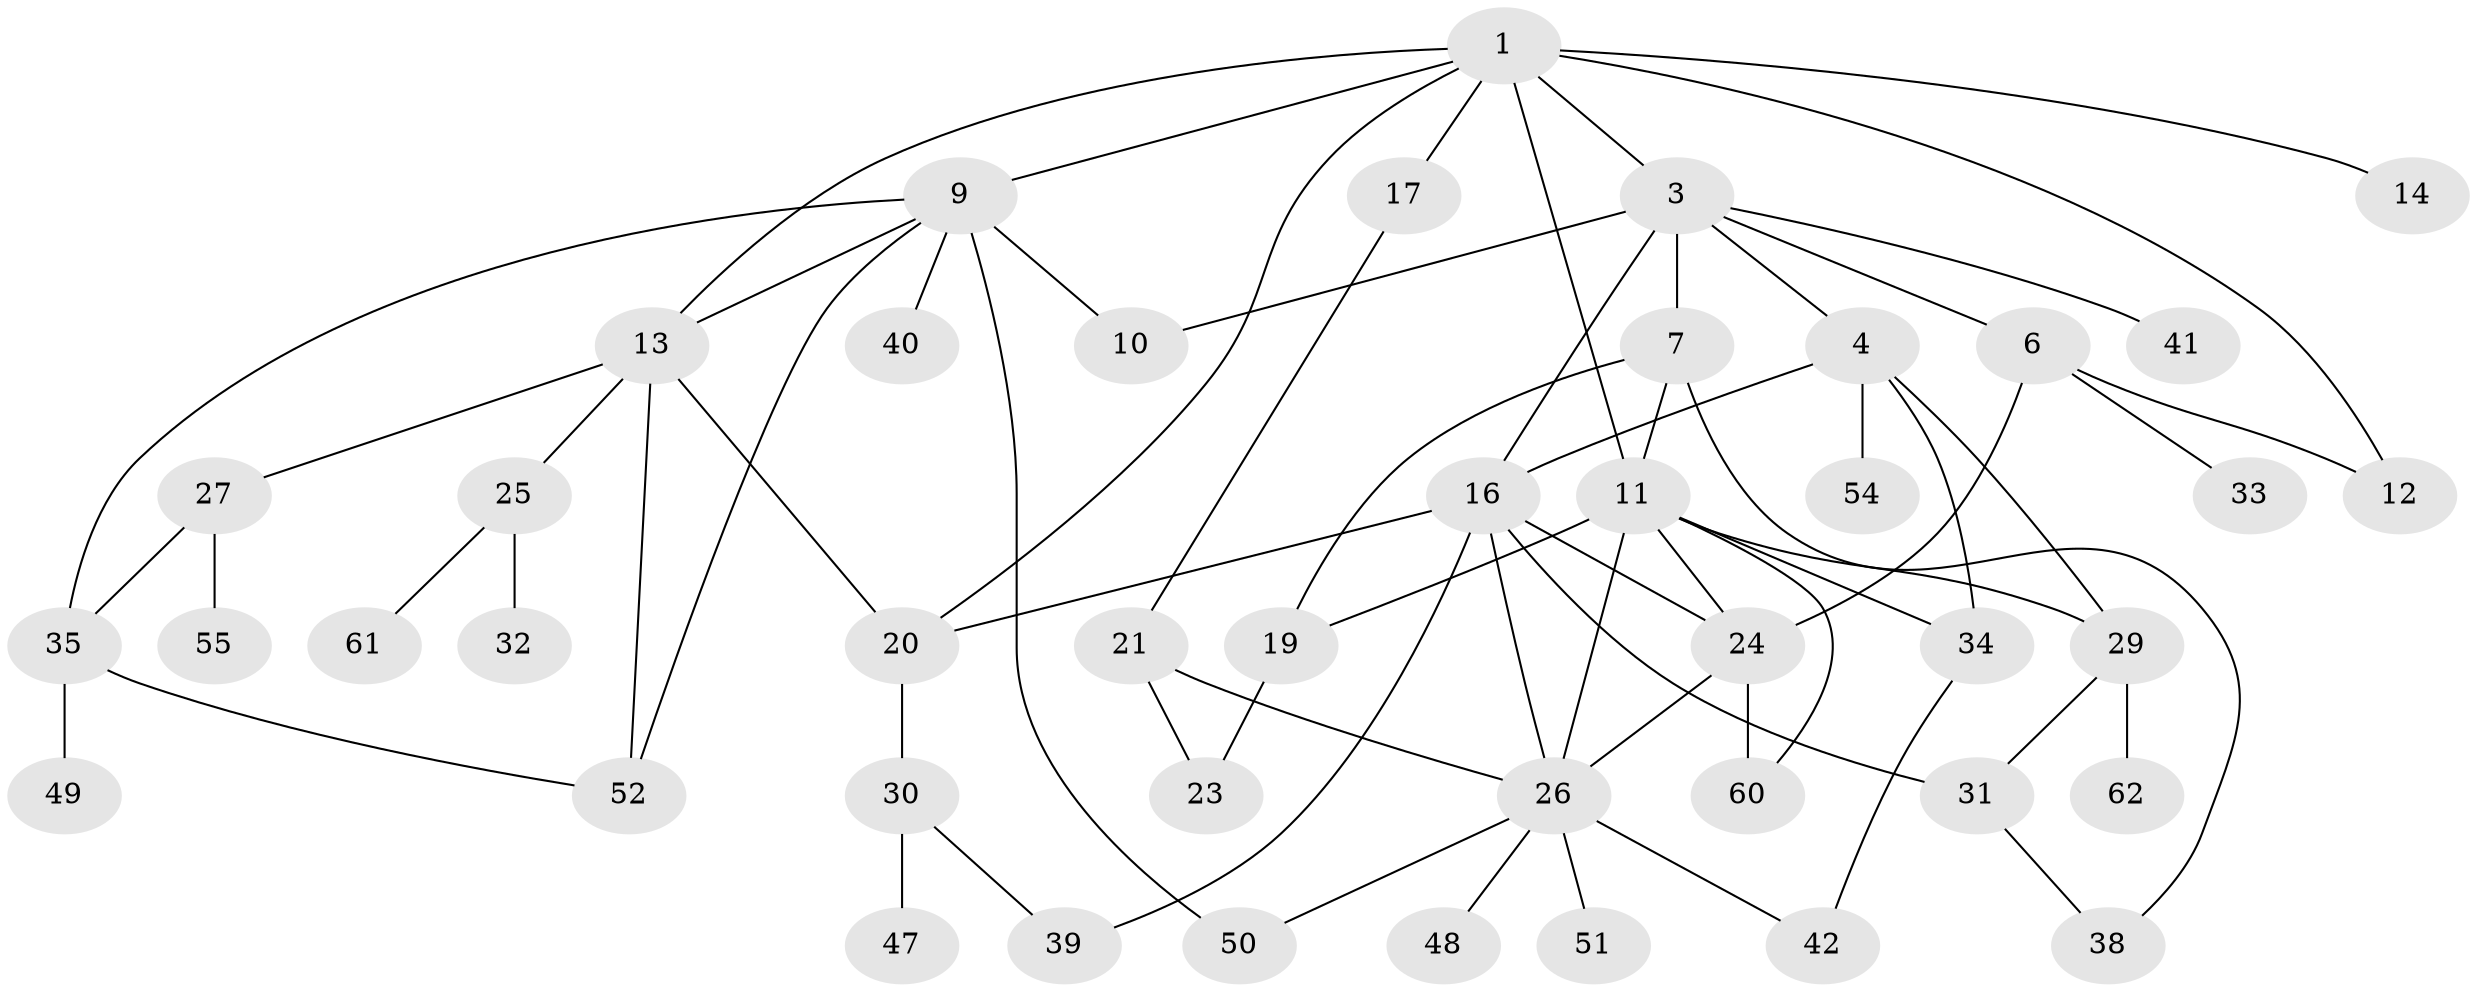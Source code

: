 // original degree distribution, {3: 0.20634920634920634, 7: 0.015873015873015872, 6: 0.031746031746031744, 4: 0.1746031746031746, 5: 0.09523809523809523, 2: 0.2222222222222222, 1: 0.25396825396825395}
// Generated by graph-tools (version 1.1) at 2025/17/03/04/25 18:17:02]
// undirected, 44 vertices, 68 edges
graph export_dot {
graph [start="1"]
  node [color=gray90,style=filled];
  1 [super="+2"];
  3 [super="+18+8"];
  4 [super="+5"];
  6 [super="+56+63"];
  7;
  9 [super="+53"];
  10;
  11 [super="+15"];
  12;
  13 [super="+37+45"];
  14;
  16 [super="+28"];
  17;
  19 [super="+22+43+36"];
  20;
  21 [super="+59"];
  23;
  24;
  25;
  26 [super="+46+44"];
  27;
  29;
  30;
  31;
  32;
  33;
  34;
  35;
  38;
  39;
  40;
  41;
  42;
  47;
  48;
  49;
  50;
  51;
  52;
  54;
  55;
  60;
  61;
  62;
  1 -- 13;
  1 -- 14;
  1 -- 17;
  1 -- 3;
  1 -- 20;
  1 -- 9;
  1 -- 11;
  1 -- 12;
  3 -- 4;
  3 -- 6;
  3 -- 7;
  3 -- 41;
  3 -- 16;
  3 -- 10;
  4 -- 29;
  4 -- 34;
  4 -- 16;
  4 -- 54;
  6 -- 33;
  6 -- 12;
  6 -- 24;
  7 -- 19;
  7 -- 38;
  7 -- 11;
  9 -- 40;
  9 -- 10 [weight=2];
  9 -- 50;
  9 -- 13;
  9 -- 35;
  9 -- 52;
  11 -- 60;
  11 -- 29;
  11 -- 34;
  11 -- 24;
  11 -- 26;
  11 -- 19;
  13 -- 25;
  13 -- 27;
  13 -- 20;
  13 -- 52;
  16 -- 20;
  16 -- 39;
  16 -- 24;
  16 -- 26;
  16 -- 31;
  17 -- 21;
  19 -- 23;
  20 -- 30;
  21 -- 23;
  21 -- 26;
  24 -- 60;
  24 -- 26;
  25 -- 32;
  25 -- 61;
  26 -- 51;
  26 -- 42;
  26 -- 48;
  26 -- 50;
  27 -- 35;
  27 -- 55;
  29 -- 62;
  29 -- 31;
  30 -- 47;
  30 -- 39;
  31 -- 38;
  34 -- 42;
  35 -- 49;
  35 -- 52;
}
